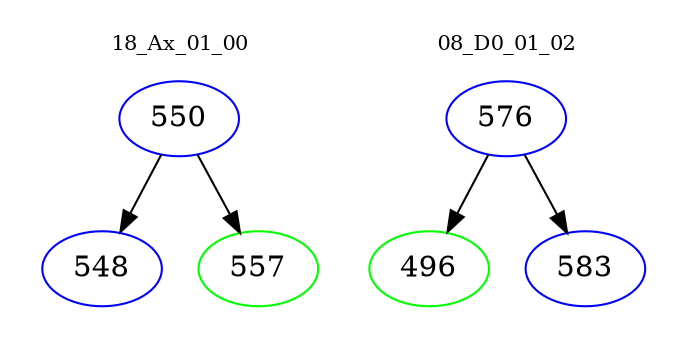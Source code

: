 digraph{
subgraph cluster_0 {
color = white
label = "18_Ax_01_00";
fontsize=10;
T0_550 [label="550", color="blue"]
T0_550 -> T0_548 [color="black"]
T0_548 [label="548", color="blue"]
T0_550 -> T0_557 [color="black"]
T0_557 [label="557", color="green"]
}
subgraph cluster_1 {
color = white
label = "08_D0_01_02";
fontsize=10;
T1_576 [label="576", color="blue"]
T1_576 -> T1_496 [color="black"]
T1_496 [label="496", color="green"]
T1_576 -> T1_583 [color="black"]
T1_583 [label="583", color="blue"]
}
}
